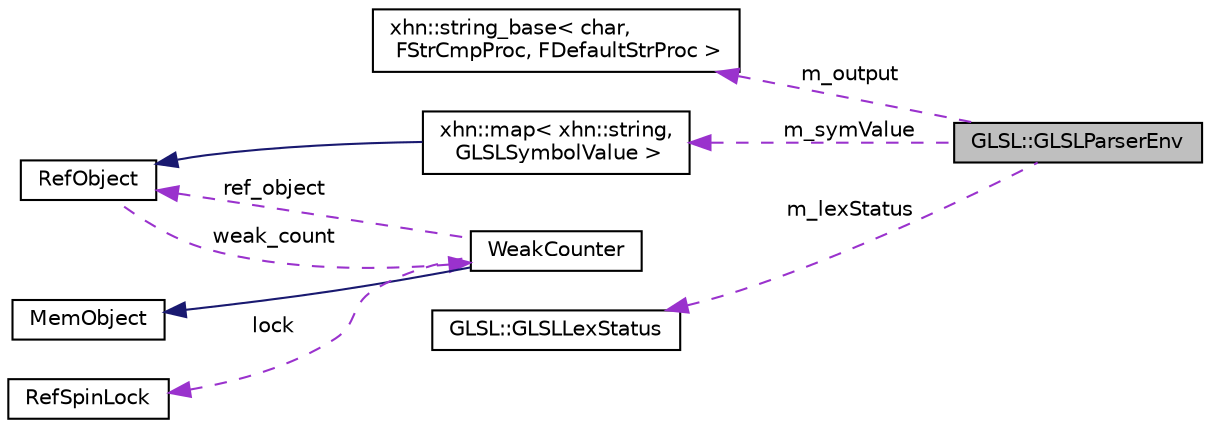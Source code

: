 digraph "GLSL::GLSLParserEnv"
{
  edge [fontname="Helvetica",fontsize="10",labelfontname="Helvetica",labelfontsize="10"];
  node [fontname="Helvetica",fontsize="10",shape=record];
  rankdir="LR";
  Node1 [label="GLSL::GLSLParserEnv",height=0.2,width=0.4,color="black", fillcolor="grey75", style="filled", fontcolor="black"];
  Node2 -> Node1 [dir="back",color="darkorchid3",fontsize="10",style="dashed",label=" m_output" ,fontname="Helvetica"];
  Node2 [label="xhn::string_base\< char,\l FStrCmpProc, FDefaultStrProc \>",height=0.2,width=0.4,color="black", fillcolor="white", style="filled",URL="$classxhn_1_1string__base.html"];
  Node3 -> Node1 [dir="back",color="darkorchid3",fontsize="10",style="dashed",label=" m_symValue" ,fontname="Helvetica"];
  Node3 [label="xhn::map\< xhn::string,\l GLSLSymbolValue \>",height=0.2,width=0.4,color="black", fillcolor="white", style="filled",URL="$classxhn_1_1map.html"];
  Node4 -> Node3 [dir="back",color="midnightblue",fontsize="10",style="solid",fontname="Helvetica"];
  Node4 [label="RefObject",height=0.2,width=0.4,color="black", fillcolor="white", style="filled",URL="$class_ref_object.html"];
  Node5 -> Node4 [dir="back",color="darkorchid3",fontsize="10",style="dashed",label=" weak_count" ,fontname="Helvetica"];
  Node5 [label="WeakCounter",height=0.2,width=0.4,color="black", fillcolor="white", style="filled",URL="$class_weak_counter.html",tooltip="WeakCounter. "];
  Node6 -> Node5 [dir="back",color="midnightblue",fontsize="10",style="solid",fontname="Helvetica"];
  Node6 [label="MemObject",height=0.2,width=0.4,color="black", fillcolor="white", style="filled",URL="$class_mem_object.html"];
  Node7 -> Node5 [dir="back",color="darkorchid3",fontsize="10",style="dashed",label=" lock" ,fontname="Helvetica"];
  Node7 [label="RefSpinLock",height=0.2,width=0.4,color="black", fillcolor="white", style="filled",URL="$class_ref_spin_lock.html"];
  Node4 -> Node5 [dir="back",color="darkorchid3",fontsize="10",style="dashed",label=" ref_object" ,fontname="Helvetica"];
  Node8 -> Node1 [dir="back",color="darkorchid3",fontsize="10",style="dashed",label=" m_lexStatus" ,fontname="Helvetica"];
  Node8 [label="GLSL::GLSLLexStatus",height=0.2,width=0.4,color="black", fillcolor="white", style="filled",URL="$class_g_l_s_l_1_1_g_l_s_l_lex_status.html"];
}
